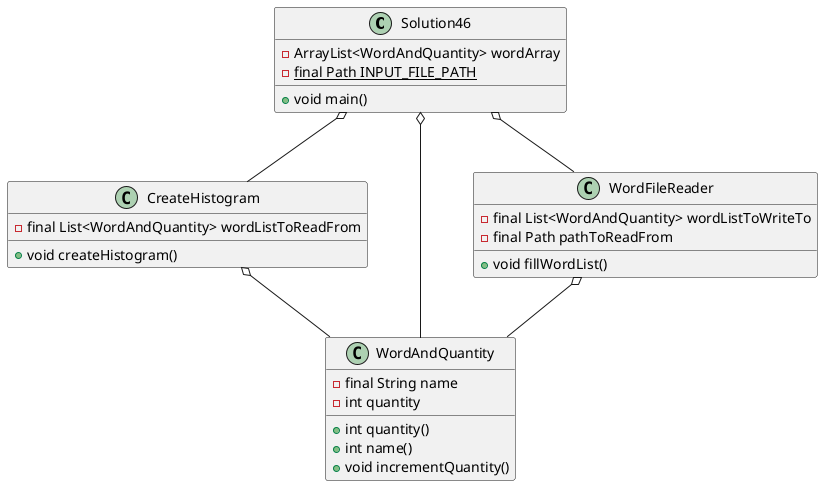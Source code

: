 @startuml
Solution46 o-- CreateHistogram
Solution46 o-- WordAndQuantity
Solution46 o-- WordFileReader
CreateHistogram o-- WordAndQuantity
WordFileReader o-- WordAndQuantity

class Solution46 {
-ArrayList<WordAndQuantity> wordArray
-{static}final Path INPUT_FILE_PATH
+void main()
}

class WordAndQuantity {
-final String name
-int quantity
+int quantity()
+int name()
+void incrementQuantity()
}

class WordFileReader {
-final List<WordAndQuantity> wordListToWriteTo
-final Path pathToReadFrom
+void fillWordList()
}

class CreateHistogram {
-final List<WordAndQuantity> wordListToReadFrom
+void createHistogram()
}
@enduml